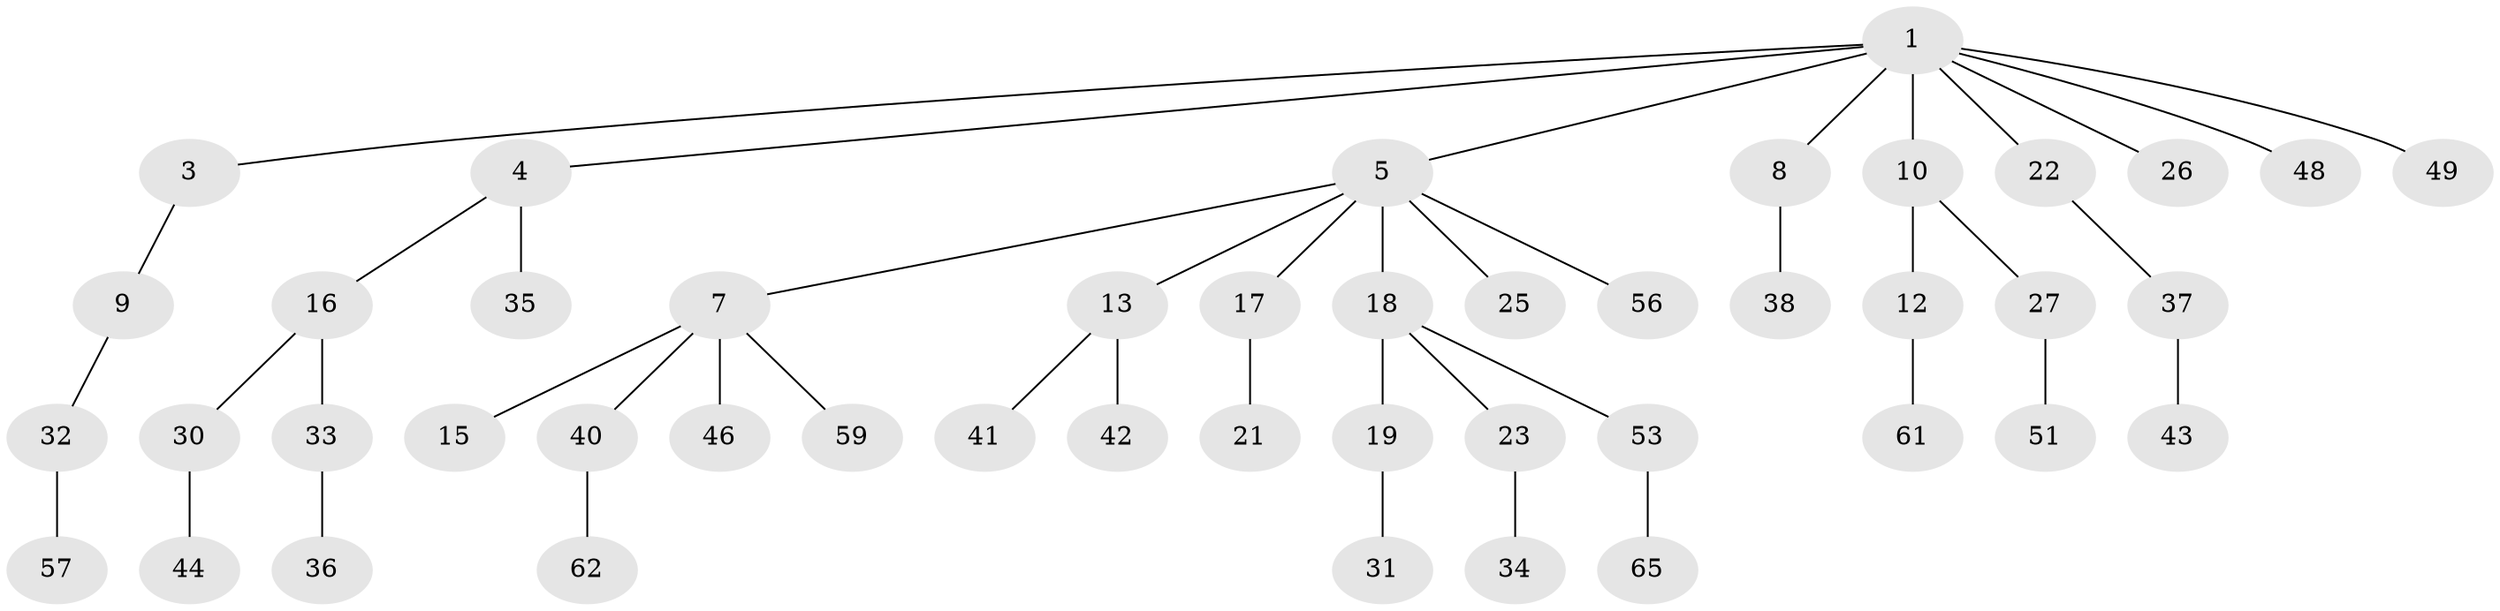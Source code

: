 // original degree distribution, {4: 0.10606060606060606, 7: 0.015151515151515152, 2: 0.2878787878787879, 3: 0.10606060606060606, 5: 0.015151515151515152, 1: 0.4696969696969697}
// Generated by graph-tools (version 1.1) at 2025/19/03/04/25 18:19:14]
// undirected, 46 vertices, 45 edges
graph export_dot {
graph [start="1"]
  node [color=gray90,style=filled];
  1 [super="+2"];
  3;
  4;
  5 [super="+6"];
  7 [super="+11"];
  8;
  9 [super="+14"];
  10;
  12;
  13 [super="+20"];
  15;
  16 [super="+24"];
  17 [super="+45"];
  18;
  19;
  21;
  22 [super="+55+50"];
  23;
  25;
  26;
  27;
  30;
  31;
  32;
  33;
  34;
  35;
  36;
  37;
  38;
  40;
  41;
  42;
  43;
  44;
  46;
  48;
  49;
  51;
  53 [super="+66+60"];
  56 [super="+63"];
  57;
  59;
  61;
  62;
  65;
  1 -- 26;
  1 -- 48;
  1 -- 49;
  1 -- 3;
  1 -- 4;
  1 -- 5;
  1 -- 22;
  1 -- 8;
  1 -- 10;
  3 -- 9;
  4 -- 16;
  4 -- 35;
  5 -- 17;
  5 -- 18;
  5 -- 56;
  5 -- 25;
  5 -- 13;
  5 -- 7;
  7 -- 40;
  7 -- 46;
  7 -- 59;
  7 -- 15;
  8 -- 38;
  9 -- 32;
  10 -- 12;
  10 -- 27;
  12 -- 61;
  13 -- 41;
  13 -- 42;
  16 -- 30;
  16 -- 33;
  17 -- 21;
  18 -- 19;
  18 -- 23;
  18 -- 53;
  19 -- 31;
  22 -- 37;
  23 -- 34;
  27 -- 51;
  30 -- 44;
  32 -- 57;
  33 -- 36;
  37 -- 43;
  40 -- 62;
  53 -- 65;
}

